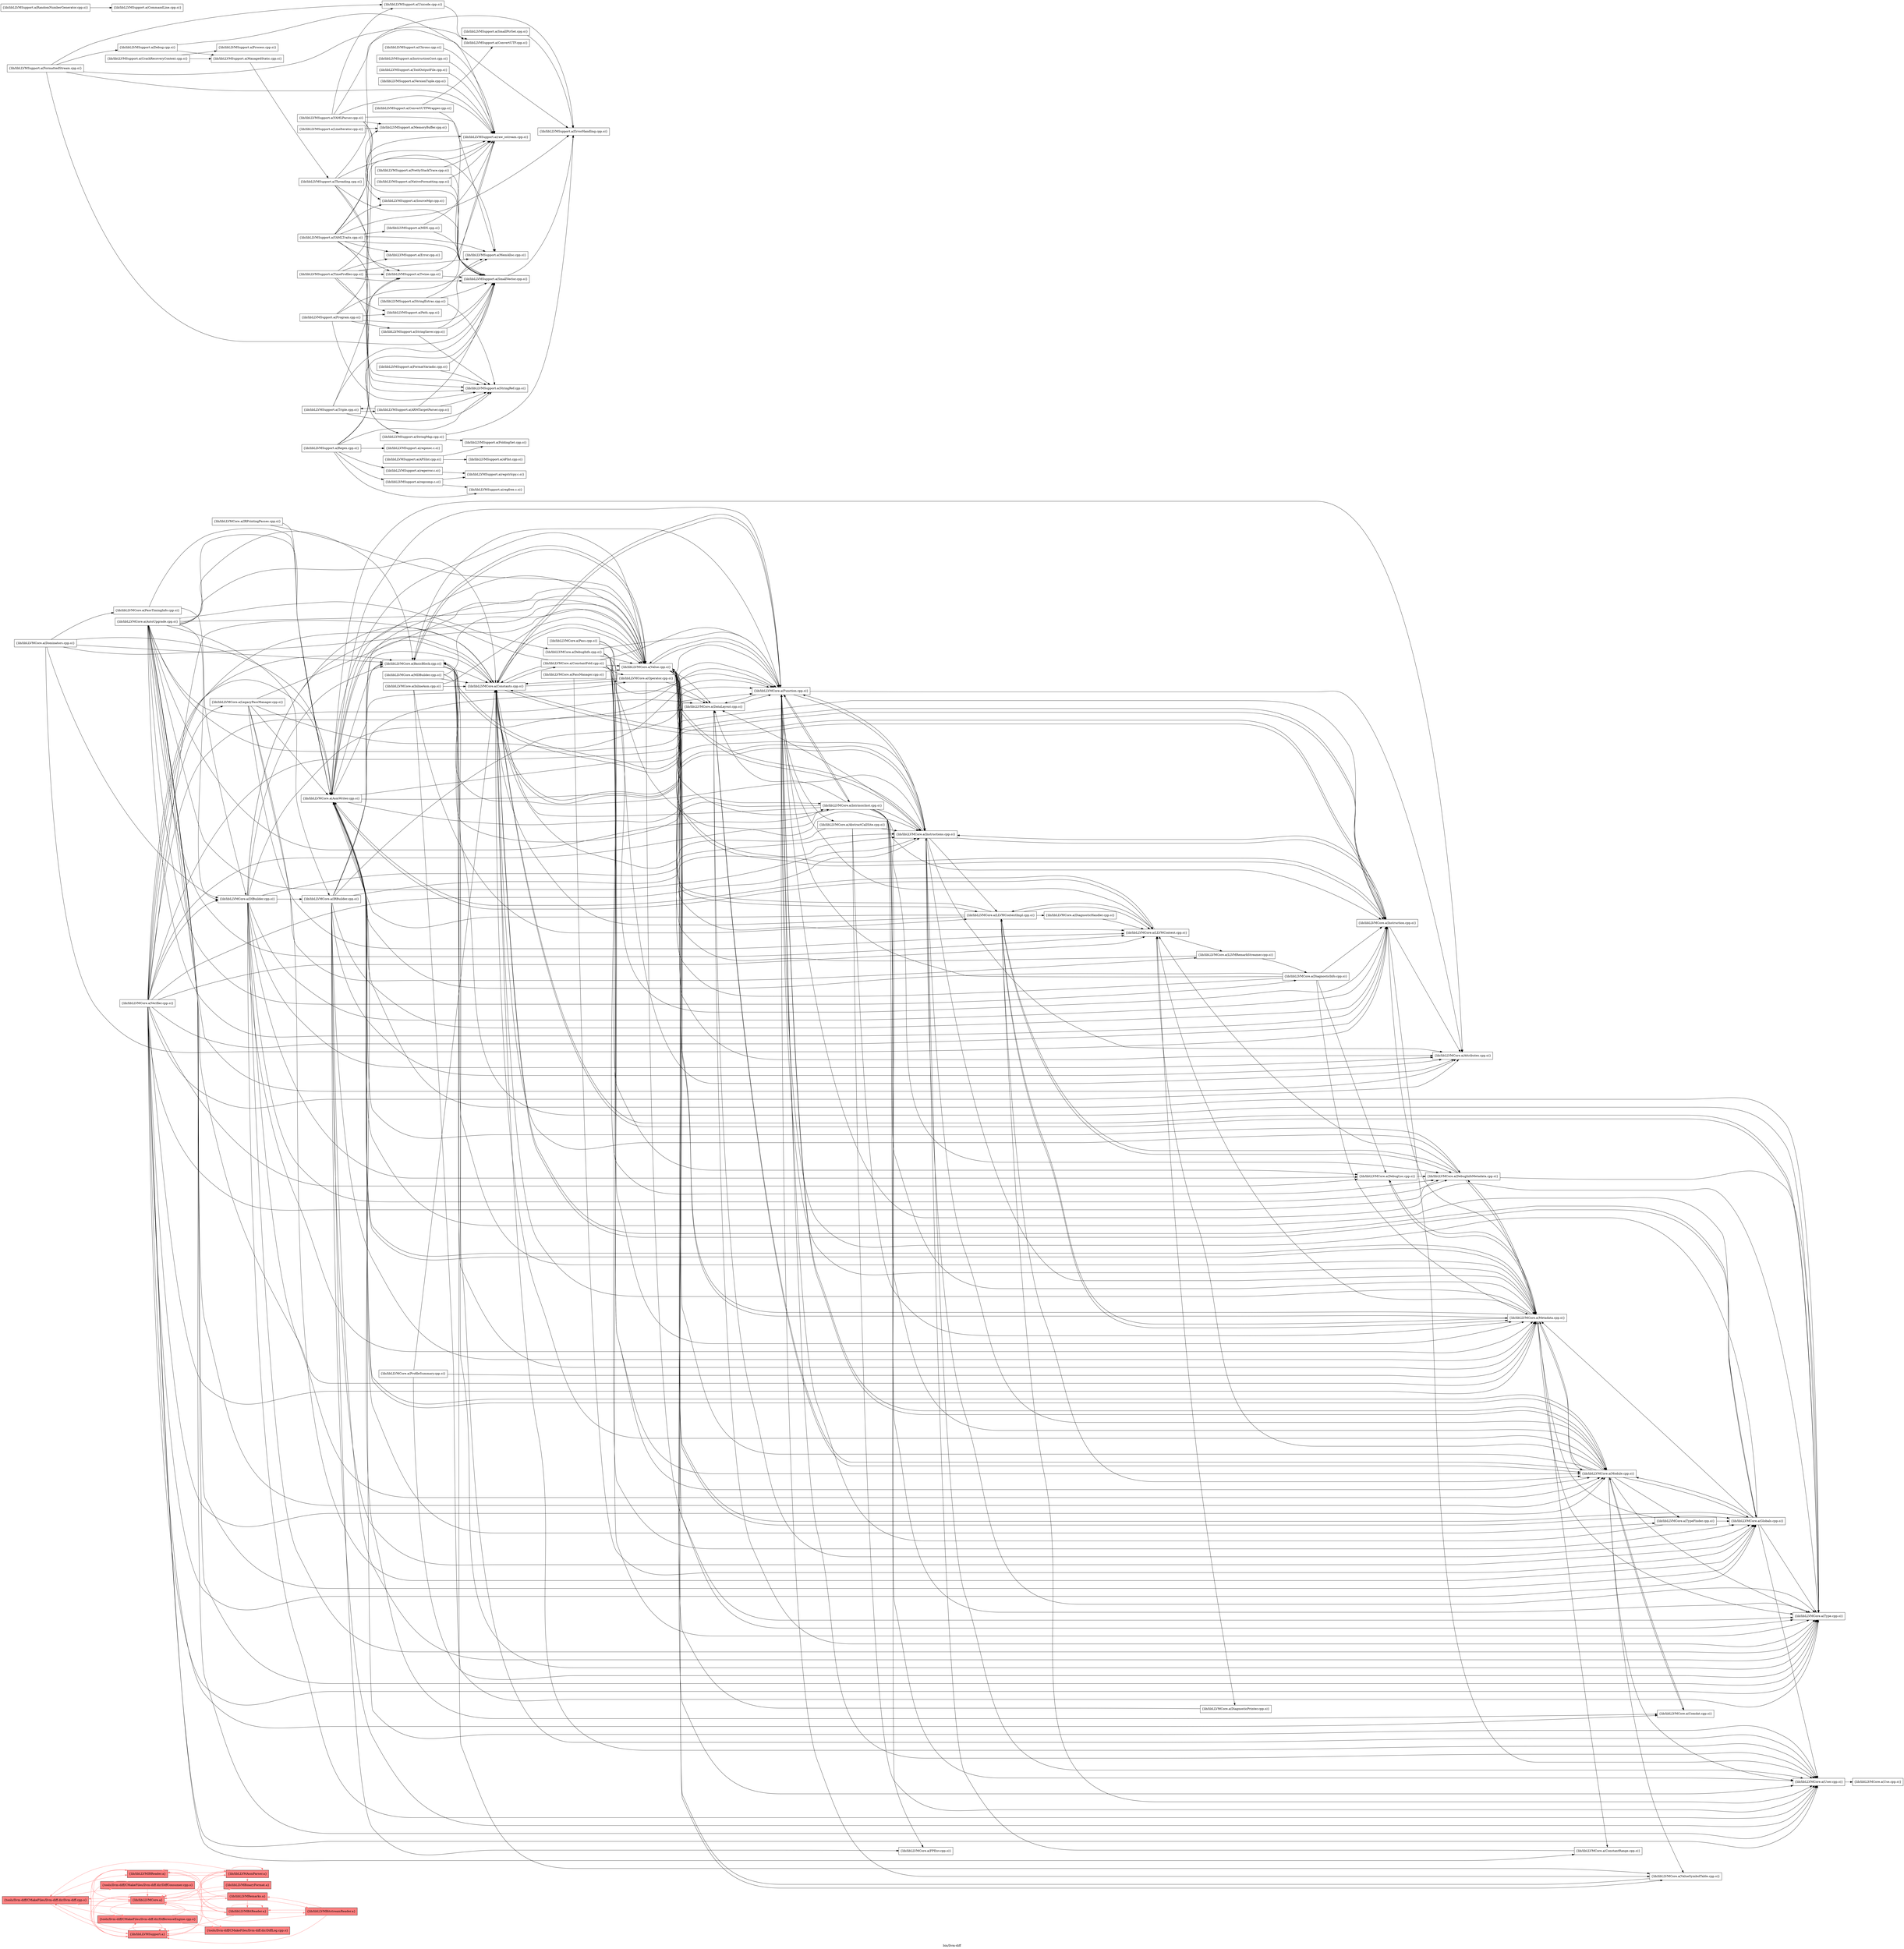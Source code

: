 digraph "bin/llvm-diff" {
	label="bin/llvm-diff";
	rankdir="LR"
	{ rank=same; Node0x56246b849eb8;  }
	{ rank=same; Node0x56246b84cf78; Node0x56246b84d388; Node0x56246b84b8f8; Node0x56246b84ab88; Node0x56246b84b0d8;  }
	{ rank=same; Node0x56246b84d6f8; Node0x56246b849b98; Node0x56246b848c48; Node0x56246b84a188; Node0x56246b84a4f8;  }

	Node0x56246b849eb8 [shape=record,shape=box,style=filled,fillcolor="1.000000 0.5 1",group=1,label="{tools/llvm-diff/CMakeFiles/llvm-diff.dir/llvm-diff.cpp.o}"];
	Node0x56246b849eb8 -> Node0x56246b84cf78[color="1.000000 0.5 1"];
	Node0x56246b849eb8 -> Node0x56246b84d388[color="1.000000 0.5 1"];
	Node0x56246b849eb8 -> Node0x56246b84b8f8[color="1.000000 0.5 1"];
	Node0x56246b849eb8 -> Node0x56246b84ab88[color="1.000000 0.5 1"];
	Node0x56246b849eb8 -> Node0x56246b84b0d8[color="1.000000 0.5 1"];
	Node0x56246b84cf78 [shape=record,shape=box,style=filled,fillcolor="1.000000 0.5 1",group=1,label="{tools/llvm-diff/CMakeFiles/llvm-diff.dir/DiffConsumer.cpp.o}"];
	Node0x56246b84cf78 -> Node0x56246b84d6f8[color="1.000000 0.5 1"];
	Node0x56246b84cf78 -> Node0x56246b84b8f8[color="1.000000 0.5 1"];
	Node0x56246b84cf78 -> Node0x56246b84b0d8[color="1.000000 0.5 1"];
	Node0x56246b84d388 [shape=record,shape=box,style=filled,fillcolor="1.000000 0.5 1",group=1,label="{tools/llvm-diff/CMakeFiles/llvm-diff.dir/DifferenceEngine.cpp.o}"];
	Node0x56246b84d388 -> Node0x56246b84d6f8[color="1.000000 0.5 1"];
	Node0x56246b84d388 -> Node0x56246b84b8f8[color="1.000000 0.5 1"];
	Node0x56246b84d388 -> Node0x56246b84b0d8[color="1.000000 0.5 1"];
	Node0x56246b84b8f8 [shape=record,shape=box,style=filled,fillcolor="1.000000 0.5 1",group=1,label="{lib/libLLVMCore.a}"];
	Node0x56246b84b8f8 -> Node0x56246b84b0d8[color="1.000000 0.5 1"];
	Node0x56246b84b8f8 -> Node0x56246b849b98[color="1.000000 0.5 1"];
	Node0x56246b84b8f8 -> Node0x56246b84d388[color="1.000000 0.5 1"];
	Node0x56246b84b8f8 -> Node0x56246b84b8f8[color="1.000000 0.5 1"];
	Node0x56246b84b8f8 -> Node0x56246b848c48[color="1.000000 0.5 1"];
	Node0x56246b84b8f8 -> Node0x56246b849eb8[color="1.000000 0.5 1"];
	Node0x56246b84b8f8 -> Node0x56246b84a188[color="1.000000 0.5 1"];
	Node0x56246b84ab88 [shape=record,shape=box,style=filled,fillcolor="1.000000 0.5 1",group=1,label="{lib/libLLVMIRReader.a}"];
	Node0x56246b84ab88 -> Node0x56246b84b8f8[color="1.000000 0.5 1"];
	Node0x56246b84ab88 -> Node0x56246b84b0d8[color="1.000000 0.5 1"];
	Node0x56246b84ab88 -> Node0x56246b84a188[color="1.000000 0.5 1"];
	Node0x56246b84ab88 -> Node0x56246b84a4f8[color="1.000000 0.5 1"];
	Node0x56246b84b0d8 [shape=record,shape=box,style=filled,fillcolor="1.000000 0.5 1",group=1,label="{lib/libLLVMSupport.a}"];
	Node0x56246b84b0d8 -> Node0x56246b84b8f8[color="1.000000 0.5 1"];
	Node0x56246b84b0d8 -> Node0x56246b84b0d8[color="1.000000 0.5 1"];
	Node0x56246b84b0d8 -> Node0x56246b849eb8[color="1.000000 0.5 1"];
	Node0x56246b84b0d8 -> Node0x56246b84ab88[color="1.000000 0.5 1"];
	Node0x56246b84b0d8 -> Node0x56246b84d388[color="1.000000 0.5 1"];
	Node0x56246b84d6f8 [shape=record,shape=box,style=filled,fillcolor="1.000000 0.5 1",group=1,label="{tools/llvm-diff/CMakeFiles/llvm-diff.dir/DiffLog.cpp.o}"];
	Node0x56246b84d6f8 -> Node0x56246b84b0d8[color="1.000000 0.5 1"];
	Node0x56246b84c258 [shape=record,shape=box,group=0,label="{lib/libLLVMCore.a(AsmWriter.cpp.o)}"];
	Node0x56246b84c258 -> Node0x56246b84a1d8;
	Node0x56246b84c258 -> Node0x56246b84d6a8;
	Node0x56246b84c258 -> Node0x56246b84d478;
	Node0x56246b84c258 -> Node0x56246b849c38;
	Node0x56246b84c258 -> Node0x56246b849fa8;
	Node0x56246b84c258 -> Node0x56246b84acc8;
	Node0x56246b84c258 -> Node0x56246b84c118;
	Node0x56246b84c258 -> Node0x56246b84cd98;
	Node0x56246b84c258 -> Node0x56246b84cde8;
	Node0x56246b84c258 -> Node0x56246b84cbb8;
	Node0x56246b84c258 -> Node0x56246b8490f8;
	Node0x56246b84c258 -> Node0x56246b84b948;
	Node0x56246b84c258 -> Node0x56246b84b718;
	Node0x56246b84c258 -> Node0x56246b84a598;
	Node0x56246b84c258 -> Node0x56246b8491e8;
	Node0x56246b84c258 -> Node0x56246b84d9c8;
	Node0x56246b84c258 -> Node0x56246b84c1b8;
	Node0x56246b84c258 -> Node0x56246b84c488;
	Node0x56246b84a1d8 [shape=record,shape=box,group=0,label="{lib/libLLVMCore.a(Attributes.cpp.o)}"];
	Node0x56246b84d6a8 [shape=record,shape=box,group=0,label="{lib/libLLVMCore.a(BasicBlock.cpp.o)}"];
	Node0x56246b84d6a8 -> Node0x56246b849c38;
	Node0x56246b84d6a8 -> Node0x56246b84cd98;
	Node0x56246b84d6a8 -> Node0x56246b84b948;
	Node0x56246b84d6a8 -> Node0x56246b8491e8;
	Node0x56246b84d6a8 -> Node0x56246b84c1b8;
	Node0x56246b84d6a8 -> Node0x56246b84c488;
	Node0x56246b84d6a8 -> Node0x56246b849ff8;
	Node0x56246b84d478 [shape=record,shape=box,group=0,label="{lib/libLLVMCore.a(Comdat.cpp.o)}"];
	Node0x56246b84d478 -> Node0x56246b84b718;
	Node0x56246b849c38 [shape=record,shape=box,group=0,label="{lib/libLLVMCore.a(Constants.cpp.o)}"];
	Node0x56246b849c38 -> Node0x56246b84c258;
	Node0x56246b849c38 -> Node0x56246b84a778;
	Node0x56246b849c38 -> Node0x56246b84acc8;
	Node0x56246b849c38 -> Node0x56246b84c118;
	Node0x56246b849c38 -> Node0x56246b84cd98;
	Node0x56246b849c38 -> Node0x56246b84cde8;
	Node0x56246b849c38 -> Node0x56246b84a598;
	Node0x56246b849c38 -> Node0x56246b8491e8;
	Node0x56246b849c38 -> Node0x56246b84c1b8;
	Node0x56246b849c38 -> Node0x56246b84c488;
	Node0x56246b849fa8 [shape=record,shape=box,group=0,label="{lib/libLLVMCore.a(DebugInfoMetadata.cpp.o)}"];
	Node0x56246b849fa8 -> Node0x56246b849c38;
	Node0x56246b849fa8 -> Node0x56246b8490f8;
	Node0x56246b849fa8 -> Node0x56246b84d8d8;
	Node0x56246b849fa8 -> Node0x56246b84b948;
	Node0x56246b849fa8 -> Node0x56246b8491e8;
	Node0x56246b84acc8 [shape=record,shape=box,group=0,label="{lib/libLLVMCore.a(Function.cpp.o)}"];
	Node0x56246b84acc8 -> Node0x56246b84a1d8;
	Node0x56246b84acc8 -> Node0x56246b84d6a8;
	Node0x56246b84acc8 -> Node0x56246b849c38;
	Node0x56246b84acc8 -> Node0x56246b84b9e8;
	Node0x56246b84acc8 -> Node0x56246b84b498;
	Node0x56246b84acc8 -> Node0x56246b84cde8;
	Node0x56246b84acc8 -> Node0x56246b84cbb8;
	Node0x56246b84acc8 -> Node0x56246b8490f8;
	Node0x56246b84acc8 -> Node0x56246b84b948;
	Node0x56246b84acc8 -> Node0x56246b84b718;
	Node0x56246b84acc8 -> Node0x56246b8491e8;
	Node0x56246b84acc8 -> Node0x56246b84c1b8;
	Node0x56246b84acc8 -> Node0x56246b84c488;
	Node0x56246b84acc8 -> Node0x56246b849ff8;
	Node0x56246b84c118 [shape=record,shape=box,group=0,label="{lib/libLLVMCore.a(Globals.cpp.o)}"];
	Node0x56246b84c118 -> Node0x56246b849c38;
	Node0x56246b84c118 -> Node0x56246b84acc8;
	Node0x56246b84c118 -> Node0x56246b84b948;
	Node0x56246b84c118 -> Node0x56246b84b718;
	Node0x56246b84c118 -> Node0x56246b8491e8;
	Node0x56246b84c118 -> Node0x56246b84c1b8;
	Node0x56246b84c118 -> Node0x56246b84c488;
	Node0x56246b84cd98 [shape=record,shape=box,group=0,label="{lib/libLLVMCore.a(Instruction.cpp.o)}"];
	Node0x56246b84cd98 -> Node0x56246b84a1d8;
	Node0x56246b84cd98 -> Node0x56246b84d6a8;
	Node0x56246b84cd98 -> Node0x56246b849c38;
	Node0x56246b84cd98 -> Node0x56246b84cde8;
	Node0x56246b84cd98 -> Node0x56246b84b948;
	Node0x56246b84cd98 -> Node0x56246b84c1b8;
	Node0x56246b84cd98 -> Node0x56246b84c488;
	Node0x56246b84cde8 [shape=record,shape=box,group=0,label="{lib/libLLVMCore.a(Instructions.cpp.o)}"];
	Node0x56246b84cde8 -> Node0x56246b84a1d8;
	Node0x56246b84cde8 -> Node0x56246b84d6a8;
	Node0x56246b84cde8 -> Node0x56246b849c38;
	Node0x56246b84cde8 -> Node0x56246b84acc8;
	Node0x56246b84cde8 -> Node0x56246b84b9e8;
	Node0x56246b84cde8 -> Node0x56246b84cd98;
	Node0x56246b84cde8 -> Node0x56246b84d8d8;
	Node0x56246b84cde8 -> Node0x56246b84b948;
	Node0x56246b84cde8 -> Node0x56246b84b718;
	Node0x56246b84cde8 -> Node0x56246b8491e8;
	Node0x56246b84cde8 -> Node0x56246b84c1b8;
	Node0x56246b84cde8 -> Node0x56246b84c488;
	Node0x56246b84cbb8 [shape=record,shape=box,group=0,label="{lib/libLLVMCore.a(IntrinsicInst.cpp.o)}"];
	Node0x56246b84cbb8 -> Node0x56246b84d6a8;
	Node0x56246b84cbb8 -> Node0x56246b849c38;
	Node0x56246b84cbb8 -> Node0x56246b849fa8;
	Node0x56246b84cbb8 -> Node0x56246b84acc8;
	Node0x56246b84cbb8 -> Node0x56246b84b9e8;
	Node0x56246b84cbb8 -> Node0x56246b84cd98;
	Node0x56246b84cbb8 -> Node0x56246b84cde8;
	Node0x56246b84cbb8 -> Node0x56246b849878;
	Node0x56246b84cbb8 -> Node0x56246b84b948;
	Node0x56246b84cbb8 -> Node0x56246b84b718;
	Node0x56246b84cbb8 -> Node0x56246b8491e8;
	Node0x56246b84cbb8 -> Node0x56246b84c1b8;
	Node0x56246b84cbb8 -> Node0x56246b84c488;
	Node0x56246b8490f8 [shape=record,shape=box,group=0,label="{lib/libLLVMCore.a(LLVMContext.cpp.o)}"];
	Node0x56246b8490f8 -> Node0x56246b84c258;
	Node0x56246b8490f8 -> Node0x56246b848d88;
	Node0x56246b8490f8 -> Node0x56246b84d8d8;
	Node0x56246b8490f8 -> Node0x56246b84c848;
	Node0x56246b84b948 [shape=record,shape=box,group=0,label="{lib/libLLVMCore.a(Metadata.cpp.o)}"];
	Node0x56246b84b948 -> Node0x56246b84c258;
	Node0x56246b84b948 -> Node0x56246b848fb8;
	Node0x56246b84b948 -> Node0x56246b849c38;
	Node0x56246b84b948 -> Node0x56246b849fa8;
	Node0x56246b84b948 -> Node0x56246b8490f8;
	Node0x56246b84b948 -> Node0x56246b84a688;
	Node0x56246b84b948 -> Node0x56246b84d8d8;
	Node0x56246b84b948 -> Node0x56246b84b718;
	Node0x56246b84b948 -> Node0x56246b8491e8;
	Node0x56246b84b948 -> Node0x56246b84c488;
	Node0x56246b84b718 [shape=record,shape=box,group=0,label="{lib/libLLVMCore.a(Module.cpp.o)}"];
	Node0x56246b84b718 -> Node0x56246b84c258;
	Node0x56246b84b718 -> Node0x56246b84d478;
	Node0x56246b84b718 -> Node0x56246b849c38;
	Node0x56246b84b718 -> Node0x56246b84acc8;
	Node0x56246b84b718 -> Node0x56246b84b9e8;
	Node0x56246b84b718 -> Node0x56246b84c118;
	Node0x56246b84b718 -> Node0x56246b8490f8;
	Node0x56246b84b718 -> Node0x56246b84b948;
	Node0x56246b84b718 -> Node0x56246b8491e8;
	Node0x56246b84b718 -> Node0x56246b84d9c8;
	Node0x56246b84b718 -> Node0x56246b84c1b8;
	Node0x56246b84b718 -> Node0x56246b84c488;
	Node0x56246b84b718 -> Node0x56246b849ff8;
	Node0x56246b84a598 [shape=record,shape=box,group=0,label="{lib/libLLVMCore.a(Operator.cpp.o)}"];
	Node0x56246b84a598 -> Node0x56246b849c38;
	Node0x56246b84a598 -> Node0x56246b84acc8;
	Node0x56246b84a598 -> Node0x56246b84b9e8;
	Node0x56246b84a598 -> Node0x56246b8491e8;
	Node0x56246b8491e8 [shape=record,shape=box,group=0,label="{lib/libLLVMCore.a(Type.cpp.o)}"];
	Node0x56246b8491e8 -> Node0x56246b849c38;
	Node0x56246b84d9c8 [shape=record,shape=box,group=0,label="{lib/libLLVMCore.a(TypeFinder.cpp.o)}"];
	Node0x56246b84d9c8 -> Node0x56246b84acc8;
	Node0x56246b84d9c8 -> Node0x56246b84c118;
	Node0x56246b84d9c8 -> Node0x56246b84b948;
	Node0x56246b84c1b8 [shape=record,shape=box,group=0,label="{lib/libLLVMCore.a(User.cpp.o)}"];
	Node0x56246b84c1b8 -> Node0x56246b84b538;
	Node0x56246b84c488 [shape=record,shape=box,group=0,label="{lib/libLLVMCore.a(Value.cpp.o)}"];
	Node0x56246b84c488 -> Node0x56246b84a1d8;
	Node0x56246b84c488 -> Node0x56246b84d6a8;
	Node0x56246b84c488 -> Node0x56246b849c38;
	Node0x56246b84c488 -> Node0x56246b84acc8;
	Node0x56246b84c488 -> Node0x56246b84b9e8;
	Node0x56246b84c488 -> Node0x56246b84c118;
	Node0x56246b84c488 -> Node0x56246b84cd98;
	Node0x56246b84c488 -> Node0x56246b84cde8;
	Node0x56246b84c488 -> Node0x56246b8490f8;
	Node0x56246b84c488 -> Node0x56246b84d8d8;
	Node0x56246b84c488 -> Node0x56246b84b948;
	Node0x56246b84c488 -> Node0x56246b8491e8;
	Node0x56246b84c488 -> Node0x56246b84c1b8;
	Node0x56246b84c488 -> Node0x56246b849ff8;
	Node0x56246b849b98 [shape=record,shape=box,style=filled,fillcolor="1.000000 0.5 1",group=1,label="{lib/libLLVMBinaryFormat.a}"];
	Node0x56246b849b98 -> Node0x56246b84b8f8[color="1.000000 0.5 1"];
	Node0x56246b849ff8 [shape=record,shape=box,group=0,label="{lib/libLLVMCore.a(ValueSymbolTable.cpp.o)}"];
	Node0x56246b849ff8 -> Node0x56246b84c488;
	Node0x56246b848fb8 [shape=record,shape=box,group=0,label="{lib/libLLVMCore.a(ConstantRange.cpp.o)}"];
	Node0x56246b848fb8 -> Node0x56246b84cde8;
	Node0x56246b84a778 [shape=record,shape=box,group=0,label="{lib/libLLVMCore.a(ConstantFold.cpp.o)}"];
	Node0x56246b84a778 -> Node0x56246b84c258;
	Node0x56246b84a778 -> Node0x56246b849c38;
	Node0x56246b84a778 -> Node0x56246b84acc8;
	Node0x56246b84a778 -> Node0x56246b84c118;
	Node0x56246b84a778 -> Node0x56246b84cde8;
	Node0x56246b84a778 -> Node0x56246b84b718;
	Node0x56246b84a778 -> Node0x56246b84a598;
	Node0x56246b84a778 -> Node0x56246b8491e8;
	Node0x56246b84a778 -> Node0x56246b84c488;
	Node0x56246b84d8d8 [shape=record,shape=box,group=0,label="{lib/libLLVMCore.a(LLVMContextImpl.cpp.o)}"];
	Node0x56246b84d8d8 -> Node0x56246b84c258;
	Node0x56246b84d8d8 -> Node0x56246b849c38;
	Node0x56246b84d8d8 -> Node0x56246b849fa8;
	Node0x56246b84d8d8 -> Node0x56246b8490f8;
	Node0x56246b84d8d8 -> Node0x56246b84ce38;
	Node0x56246b84d8d8 -> Node0x56246b84b948;
	Node0x56246b84d8d8 -> Node0x56246b84b718;
	Node0x56246b84d8d8 -> Node0x56246b84c1b8;
	Node0x56246b84d8d8 -> Node0x56246b84c488;
	Node0x56246b84b9e8 [shape=record,shape=box,group=0,label="{lib/libLLVMCore.a(DataLayout.cpp.o)}"];
	Node0x56246b84b9e8 -> Node0x56246b84acc8;
	Node0x56246b84b9e8 -> Node0x56246b84c118;
	Node0x56246b84b9e8 -> Node0x56246b84b718;
	Node0x56246b84b9e8 -> Node0x56246b8491e8;
	Node0x56246b84b498 [shape=record,shape=box,group=0,label="{lib/libLLVMCore.a(AbstractCallSite.cpp.o)}"];
	Node0x56246b84b498 -> Node0x56246b849c38;
	Node0x56246b84b498 -> Node0x56246b84cde8;
	Node0x56246b84b498 -> Node0x56246b84b948;
	Node0x56246b84b498 -> Node0x56246b84c1b8;
	Node0x56246b849878 [shape=record,shape=box,group=0,label="{lib/libLLVMCore.a(FPEnv.cpp.o)}"];
	Node0x56246b848d88 [shape=record,shape=box,group=0,label="{lib/libLLVMCore.a(DiagnosticPrinter.cpp.o)}"];
	Node0x56246b848d88 -> Node0x56246b84c488;
	Node0x56246b84c848 [shape=record,shape=box,group=0,label="{lib/libLLVMCore.a(LLVMRemarkStreamer.cpp.o)}"];
	Node0x56246b84c848 -> Node0x56246b84ad68;
	Node0x56246b84c848 -> Node0x56246b84c488;
	Node0x56246b84ad68 [shape=record,shape=box,group=0,label="{lib/libLLVMCore.a(DiagnosticInfo.cpp.o)}"];
	Node0x56246b84ad68 -> Node0x56246b84c258;
	Node0x56246b84ad68 -> Node0x56246b84acc8;
	Node0x56246b84ad68 -> Node0x56246b84cd98;
	Node0x56246b84ad68 -> Node0x56246b84a688;
	Node0x56246b84ad68 -> Node0x56246b84b948;
	Node0x56246b84ad68 -> Node0x56246b84c488;
	Node0x56246b84a688 [shape=record,shape=box,group=0,label="{lib/libLLVMCore.a(DebugLoc.cpp.o)}"];
	Node0x56246b84a688 -> Node0x56246b849fa8;
	Node0x56246b84a688 -> Node0x56246b84b948;
	Node0x56246b84c528 [shape=record,shape=box,group=0,label="{lib/libLLVMCore.a(DebugInfo.cpp.o)}"];
	Node0x56246b84c528 -> Node0x56246b849fa8;
	Node0x56246b84c528 -> Node0x56246b84acc8;
	Node0x56246b84c528 -> Node0x56246b84cd98;
	Node0x56246b84c528 -> Node0x56246b84a688;
	Node0x56246b84c528 -> Node0x56246b84b948;
	Node0x56246b84c528 -> Node0x56246b84b718;
	Node0x56246b84c528 -> Node0x56246b84c488;
	Node0x56246b84bfd8 [shape=record,shape=box,group=0,label="{lib/libLLVMCore.a(DIBuilder.cpp.o)}"];
	Node0x56246b84bfd8 -> Node0x56246b84a1d8;
	Node0x56246b84bfd8 -> Node0x56246b84d6a8;
	Node0x56246b84bfd8 -> Node0x56246b849c38;
	Node0x56246b84bfd8 -> Node0x56246b849fa8;
	Node0x56246b84bfd8 -> Node0x56246b84acc8;
	Node0x56246b84bfd8 -> Node0x56246b84cd98;
	Node0x56246b84bfd8 -> Node0x56246b84cde8;
	Node0x56246b84bfd8 -> Node0x56246b84a688;
	Node0x56246b84bfd8 -> Node0x56246b84b858;
	Node0x56246b84bfd8 -> Node0x56246b84b948;
	Node0x56246b84bfd8 -> Node0x56246b84b718;
	Node0x56246b84bfd8 -> Node0x56246b8491e8;
	Node0x56246b84bfd8 -> Node0x56246b84c1b8;
	Node0x56246b84bfd8 -> Node0x56246b84c488;
	Node0x56246b84b858 [shape=record,shape=box,group=0,label="{lib/libLLVMCore.a(IRBuilder.cpp.o)}"];
	Node0x56246b84b858 -> Node0x56246b84a1d8;
	Node0x56246b84b858 -> Node0x56246b84d6a8;
	Node0x56246b84b858 -> Node0x56246b849c38;
	Node0x56246b84b858 -> Node0x56246b84acc8;
	Node0x56246b84b858 -> Node0x56246b84b9e8;
	Node0x56246b84b858 -> Node0x56246b84c118;
	Node0x56246b84b858 -> Node0x56246b84cd98;
	Node0x56246b84b858 -> Node0x56246b84cde8;
	Node0x56246b84b858 -> Node0x56246b849878;
	Node0x56246b84b858 -> Node0x56246b84b948;
	Node0x56246b84b858 -> Node0x56246b8491e8;
	Node0x56246b84b858 -> Node0x56246b84c1b8;
	Node0x56246b84b858 -> Node0x56246b84c488;
	Node0x56246b84ce38 [shape=record,shape=box,group=0,label="{lib/libLLVMCore.a(DiagnosticHandler.cpp.o)}"];
	Node0x56246b84ce38 -> Node0x56246b8490f8;
	Node0x56246b848c48 [shape=record,shape=box,style=filled,fillcolor="1.000000 0.5 1",group=1,label="{lib/libLLVMRemarks.a}"];
	Node0x56246b848c48 -> Node0x56246b84b0d8[color="1.000000 0.5 1"];
	Node0x56246b848c48 -> Node0x56246b84b8f8[color="1.000000 0.5 1"];
	Node0x56246b848c48 -> Node0x56246b84a4f8[color="1.000000 0.5 1"];
	Node0x56246b848c48 -> Node0x56246b84ab88[color="1.000000 0.5 1"];
	Node0x56246b848c48 -> Node0x56246b849148[color="1.000000 0.5 1"];
	Node0x56246b84c578 [shape=record,shape=box,group=0,label="{lib/libLLVMCore.a(MDBuilder.cpp.o)}"];
	Node0x56246b84c578 -> Node0x56246b849c38;
	Node0x56246b84c578 -> Node0x56246b84b948;
	Node0x56246b84c578 -> Node0x56246b8491e8;
	Node0x56246b84c578 -> Node0x56246b84c488;
	Node0x56246b849648 [shape=record,shape=box,group=0,label="{lib/libLLVMCore.a(ProfileSummary.cpp.o)}"];
	Node0x56246b849648 -> Node0x56246b849c38;
	Node0x56246b849648 -> Node0x56246b84b948;
	Node0x56246b849648 -> Node0x56246b8491e8;
	Node0x56246b84b538 [shape=record,shape=box,group=0,label="{lib/libLLVMCore.a(Use.cpp.o)}"];
	Node0x56246b84a188 [shape=record,shape=box,style=filled,fillcolor="1.000000 0.5 1",group=1,label="{lib/libLLVMAsmParser.a}"];
	Node0x56246b84a188 -> Node0x56246b84b8f8[color="1.000000 0.5 1"];
	Node0x56246b84a188 -> Node0x56246b84ab88[color="1.000000 0.5 1"];
	Node0x56246b84a188 -> Node0x56246b84b0d8[color="1.000000 0.5 1"];
	Node0x56246b84a188 -> Node0x56246b84a188[color="1.000000 0.5 1"];
	Node0x56246b84a188 -> Node0x56246b849eb8[color="1.000000 0.5 1"];
	Node0x56246b84a188 -> Node0x56246b849b98[color="1.000000 0.5 1"];
	Node0x56246b84a4f8 [shape=record,shape=box,style=filled,fillcolor="1.000000 0.5 1",group=1,label="{lib/libLLVMBitReader.a}"];
	Node0x56246b84a4f8 -> Node0x56246b849eb8[color="1.000000 0.5 1"];
	Node0x56246b84a4f8 -> Node0x56246b84b8f8[color="1.000000 0.5 1"];
	Node0x56246b84a4f8 -> Node0x56246b84ab88[color="1.000000 0.5 1"];
	Node0x56246b84a4f8 -> Node0x56246b84b0d8[color="1.000000 0.5 1"];
	Node0x56246b84a4f8 -> Node0x56246b84a188[color="1.000000 0.5 1"];
	Node0x56246b84a4f8 -> Node0x56246b84a4f8[color="1.000000 0.5 1"];
	Node0x56246b84a4f8 -> Node0x56246b849148[color="1.000000 0.5 1"];
	Node0x56246b84ae58 [shape=record,shape=box,group=0,label="{lib/libLLVMCore.a(PassTimingInfo.cpp.o)}"];
	Node0x56246b84ae58 -> Node0x56246b84c258;
	Node0x56246b84ae58 -> Node0x56246b84bfd8;
	Node0x56246b849f58 [shape=record,shape=box,group=0,label="{lib/libLLVMCore.a(Pass.cpp.o)}"];
	Node0x56246b849f58 -> Node0x56246b84a1d8;
	Node0x56246b849f58 -> Node0x56246b84acc8;
	Node0x56246b849f58 -> Node0x56246b84c488;
	Node0x56246b84ced8 [shape=record,shape=box,group=0,label="{lib/libLLVMCore.a(IRPrintingPasses.cpp.o)}"];
	Node0x56246b84ced8 -> Node0x56246b84c258;
	Node0x56246b84ced8 -> Node0x56246b84c488;
	Node0x56246b84a228 [shape=record,shape=box,group=0,label="{lib/libLLVMCore.a(PassManager.cpp.o)}"];
	Node0x56246b84a228 -> Node0x56246b84c118;
	Node0x56246b84a228 -> Node0x56246b84c488;
	Node0x56246b849698 [shape=record,shape=box,group=0,label="{lib/libLLVMCore.a(LegacyPassManager.cpp.o)}"];
	Node0x56246b849698 -> Node0x56246b84c258;
	Node0x56246b849698 -> Node0x56246b84acc8;
	Node0x56246b849698 -> Node0x56246b84c118;
	Node0x56246b849698 -> Node0x56246b8490f8;
	Node0x56246b849698 -> Node0x56246b84c848;
	Node0x56246b849698 -> Node0x56246b84c488;
	Node0x56246b84ca78 [shape=record,shape=box,group=0,label="{lib/libLLVMSupport.a(Chrono.cpp.o)}"];
	Node0x56246b84ca78 -> Node0x56246b849058;
	Node0x56246b849058 [shape=record,shape=box,group=0,label="{lib/libLLVMSupport.a(raw_ostream.cpp.o)}"];
	Node0x56246b84bee8 [shape=record,shape=box,group=0,label="{lib/libLLVMSupport.a(ConvertUTFWrapper.cpp.o)}"];
	Node0x56246b84bee8 -> Node0x56246b84b808;
	Node0x56246b84bee8 -> Node0x56246b84b1c8;
	Node0x56246b84b808 [shape=record,shape=box,group=0,label="{lib/libLLVMSupport.a(ConvertUTF.cpp.o)}"];
	Node0x56246b84b1c8 [shape=record,shape=box,group=0,label="{lib/libLLVMSupport.a(SmallVector.cpp.o)}"];
	Node0x56246b84b1c8 -> Node0x56246b84a048;
	Node0x56246b84aea8 [shape=record,shape=box,group=0,label="{lib/libLLVMSupport.a(Debug.cpp.o)}"];
	Node0x56246b84aea8 -> Node0x56246b84cf28;
	Node0x56246b84aea8 -> Node0x56246b849058;
	Node0x56246b84cf28 [shape=record,shape=box,group=0,label="{lib/libLLVMSupport.a(ManagedStatic.cpp.o)}"];
	Node0x56246b84cf28 -> Node0x56246b84a908;
	Node0x56246b849be8 [shape=record,shape=box,group=0,label="{lib/libLLVMSupport.a(FormattedStream.cpp.o)}"];
	Node0x56246b849be8 -> Node0x56246b84b808;
	Node0x56246b849be8 -> Node0x56246b84aea8;
	Node0x56246b849be8 -> Node0x56246b84b1c8;
	Node0x56246b849be8 -> Node0x56246b84b178;
	Node0x56246b849be8 -> Node0x56246b849058;
	Node0x56246b84b178 [shape=record,shape=box,group=0,label="{lib/libLLVMSupport.a(Unicode.cpp.o)}"];
	Node0x56246b84b178 -> Node0x56246b84b808;
	Node0x56246b849418 [shape=record,shape=box,group=0,label="{lib/libLLVMSupport.a(FormatVariadic.cpp.o)}"];
	Node0x56246b849418 -> Node0x56246b84b1c8;
	Node0x56246b849418 -> Node0x56246b84cb68;
	Node0x56246b84cb68 [shape=record,shape=box,group=0,label="{lib/libLLVMSupport.a(StringRef.cpp.o)}"];
	Node0x56246b84d748 [shape=record,shape=box,group=0,label="{lib/libLLVMSupport.a(InstructionCost.cpp.o)}"];
	Node0x56246b84d748 -> Node0x56246b849058;
	Node0x56246b84a908 [shape=record,shape=box,group=0,label="{lib/libLLVMSupport.a(Threading.cpp.o)}"];
	Node0x56246b84a908 -> Node0x56246b84a048;
	Node0x56246b84a908 -> Node0x56246b84be48;
	Node0x56246b84a908 -> Node0x56246b84b1c8;
	Node0x56246b84a908 -> Node0x56246b84cb68;
	Node0x56246b84a908 -> Node0x56246b84a2c8;
	Node0x56246b84ba38 [shape=record,shape=box,group=0,label="{lib/libLLVMSupport.a(MD5.cpp.o)}"];
	Node0x56246b84ba38 -> Node0x56246b84b1c8;
	Node0x56246b84ba38 -> Node0x56246b849058;
	Node0x56246b84a9f8 [shape=record,shape=box,group=0,label="{lib/libLLVMSupport.a(NativeFormatting.cpp.o)}"];
	Node0x56246b84a9f8 -> Node0x56246b84b1c8;
	Node0x56246b84a9f8 -> Node0x56246b849058;
	Node0x56246b849238 [shape=record,shape=box,group=0,label="{lib/libLLVMSupport.a(PrettyStackTrace.cpp.o)}"];
	Node0x56246b849238 -> Node0x56246b84b1c8;
	Node0x56246b849238 -> Node0x56246b849058;
	Node0x56246b849f08 [shape=record,shape=box,group=0,label="{lib/libLLVMSupport.a(RandomNumberGenerator.cpp.o)}"];
	Node0x56246b849f08 -> Node0x56246b84c6b8;
	Node0x56246b84c6b8 [shape=record,shape=box,group=0,label="{lib/libLLVMSupport.a(CommandLine.cpp.o)}"];
	Node0x56246b8498c8 [shape=record,shape=box,group=0,label="{lib/libLLVMSupport.a(Regex.cpp.o)}"];
	Node0x56246b8498c8 -> Node0x56246b84b1c8;
	Node0x56246b8498c8 -> Node0x56246b84cb68;
	Node0x56246b8498c8 -> Node0x56246b84a2c8;
	Node0x56246b8498c8 -> Node0x56246b849288;
	Node0x56246b8498c8 -> Node0x56246b849e68;
	Node0x56246b8498c8 -> Node0x56246b84a278;
	Node0x56246b8498c8 -> Node0x56246b84a548;
	Node0x56246b84a2c8 [shape=record,shape=box,group=0,label="{lib/libLLVMSupport.a(Twine.cpp.o)}"];
	Node0x56246b84a2c8 -> Node0x56246b84b1c8;
	Node0x56246b84a2c8 -> Node0x56246b849058;
	Node0x56246b849288 [shape=record,shape=box,group=0,label="{lib/libLLVMSupport.a(regcomp.c.o)}"];
	Node0x56246b849288 -> Node0x56246b84a548;
	Node0x56246b849288 -> Node0x56246b84b268;
	Node0x56246b849e68 [shape=record,shape=box,group=0,label="{lib/libLLVMSupport.a(regerror.c.o)}"];
	Node0x56246b849e68 -> Node0x56246b84b268;
	Node0x56246b84a278 [shape=record,shape=box,group=0,label="{lib/libLLVMSupport.a(regexec.c.o)}"];
	Node0x56246b84a548 [shape=record,shape=box,group=0,label="{lib/libLLVMSupport.a(regfree.c.o)}"];
	Node0x56246b84a4a8 [shape=record,shape=box,group=0,label="{lib/libLLVMSupport.a(SmallPtrSet.cpp.o)}"];
	Node0x56246b84a4a8 -> Node0x56246b84a048;
	Node0x56246b84a048 [shape=record,shape=box,group=0,label="{lib/libLLVMSupport.a(ErrorHandling.cpp.o)}"];
	Node0x56246b84b768 [shape=record,shape=box,group=0,label="{lib/libLLVMSupport.a(StringExtras.cpp.o)}"];
	Node0x56246b84b768 -> Node0x56246b84b1c8;
	Node0x56246b84b768 -> Node0x56246b84cb68;
	Node0x56246b84b768 -> Node0x56246b849058;
	Node0x56246b84d298 [shape=record,shape=box,group=0,label="{lib/libLLVMSupport.a(StringMap.cpp.o)}"];
	Node0x56246b84d298 -> Node0x56246b84a048;
	Node0x56246b84d298 -> Node0x56246b849828;
	Node0x56246b849828 [shape=record,shape=box,group=0,label="{lib/libLLVMSupport.a(FoldingSet.cpp.o)}"];
	Node0x56246b84da18 [shape=record,shape=box,group=0,label="{lib/libLLVMSupport.a(StringSaver.cpp.o)}"];
	Node0x56246b84da18 -> Node0x56246b84be48;
	Node0x56246b84da18 -> Node0x56246b84b1c8;
	Node0x56246b84da18 -> Node0x56246b84cb68;
	Node0x56246b84be48 [shape=record,shape=box,group=0,label="{lib/libLLVMSupport.a(MemAlloc.cpp.o)}"];
	Node0x56246b849738 [shape=record,shape=box,group=0,label="{lib/libLLVMSupport.a(TimeProfiler.cpp.o)}"];
	Node0x56246b849738 -> Node0x56246b84a958;
	Node0x56246b849738 -> Node0x56246b84be48;
	Node0x56246b849738 -> Node0x56246b84b1c8;
	Node0x56246b849738 -> Node0x56246b84d298;
	Node0x56246b849738 -> Node0x56246b84a2c8;
	Node0x56246b849738 -> Node0x56246b849058;
	Node0x56246b849738 -> Node0x56246b84c438;
	Node0x56246b84a958 [shape=record,shape=box,group=0,label="{lib/libLLVMSupport.a(Error.cpp.o)}"];
	Node0x56246b84c438 [shape=record,shape=box,group=0,label="{lib/libLLVMSupport.a(Path.cpp.o)}"];
	Node0x56246b84bbc8 [shape=record,shape=box,group=0,label="{lib/libLLVMSupport.a(ToolOutputFile.cpp.o)}"];
	Node0x56246b84bbc8 -> Node0x56246b849058;
	Node0x56246b84b998 [shape=record,shape=box,group=0,label="{lib/libLLVMSupport.a(Triple.cpp.o)}"];
	Node0x56246b84b998 -> Node0x56246b84b1c8;
	Node0x56246b84b998 -> Node0x56246b84cb68;
	Node0x56246b84b998 -> Node0x56246b84bf38;
	Node0x56246b84b998 -> Node0x56246b84a2c8;
	Node0x56246b84bf38 [shape=record,shape=box,group=0,label="{lib/libLLVMSupport.a(ARMTargetParser.cpp.o)}"];
	Node0x56246b84bf38 -> Node0x56246b84b1c8;
	Node0x56246b84bf38 -> Node0x56246b84cb68;
	Node0x56246b84bf38 -> Node0x56246b84b998;
	Node0x56246b84d3d8 [shape=record,shape=box,group=0,label="{lib/libLLVMSupport.a(YAMLParser.cpp.o)}"];
	Node0x56246b84d3d8 -> Node0x56246b84a048;
	Node0x56246b84d3d8 -> Node0x56246b84be48;
	Node0x56246b84d3d8 -> Node0x56246b84b7b8;
	Node0x56246b84d3d8 -> Node0x56246b84b1c8;
	Node0x56246b84d3d8 -> Node0x56246b84aa98;
	Node0x56246b84d3d8 -> Node0x56246b84cb68;
	Node0x56246b84d3d8 -> Node0x56246b84b178;
	Node0x56246b84d3d8 -> Node0x56246b849058;
	Node0x56246b84b7b8 [shape=record,shape=box,group=0,label="{lib/libLLVMSupport.a(MemoryBuffer.cpp.o)}"];
	Node0x56246b84aa98 [shape=record,shape=box,group=0,label="{lib/libLLVMSupport.a(SourceMgr.cpp.o)}"];
	Node0x56246b84b268 [shape=record,shape=box,group=0,label="{lib/libLLVMSupport.a(regstrlcpy.c.o)}"];
	Node0x56246b84ba88 [shape=record,shape=box,group=0,label="{lib/libLLVMSupport.a(CrashRecoveryContext.cpp.o)}"];
	Node0x56246b84ba88 -> Node0x56246b84cf28;
	Node0x56246b84ba88 -> Node0x56246b84c0c8;
	Node0x56246b84c0c8 [shape=record,shape=box,group=0,label="{lib/libLLVMSupport.a(Process.cpp.o)}"];
	Node0x56246b84da68 [shape=record,shape=box,group=0,label="{lib/libLLVMSupport.a(Program.cpp.o)}"];
	Node0x56246b84da68 -> Node0x56246b84be48;
	Node0x56246b84da68 -> Node0x56246b84b1c8;
	Node0x56246b84da68 -> Node0x56246b84da18;
	Node0x56246b84da68 -> Node0x56246b84cb68;
	Node0x56246b84da68 -> Node0x56246b849058;
	Node0x56246b84da68 -> Node0x56246b84c438;
	Node0x56246b849d78 [shape=record,shape=box,group=0,label="{lib/libLLVMSupport.a(APSInt.cpp.o)}"];
	Node0x56246b849d78 -> Node0x56246b84d1f8;
	Node0x56246b849d78 -> Node0x56246b849828;
	Node0x56246b84d1f8 [shape=record,shape=box,group=0,label="{lib/libLLVMSupport.a(APInt.cpp.o)}"];
	Node0x56246b84a0e8 [shape=record,shape=box,group=0,label="{lib/libLLVMCore.a(AutoUpgrade.cpp.o)}"];
	Node0x56246b84a0e8 -> Node0x56246b84c258;
	Node0x56246b84a0e8 -> Node0x56246b84a1d8;
	Node0x56246b84a0e8 -> Node0x56246b84d6a8;
	Node0x56246b84a0e8 -> Node0x56246b849c38;
	Node0x56246b84a0e8 -> Node0x56246b84acc8;
	Node0x56246b84a0e8 -> Node0x56246b84b9e8;
	Node0x56246b84a0e8 -> Node0x56246b84c118;
	Node0x56246b84a0e8 -> Node0x56246b84cd98;
	Node0x56246b84a0e8 -> Node0x56246b84cde8;
	Node0x56246b84a0e8 -> Node0x56246b84cbb8;
	Node0x56246b84a0e8 -> Node0x56246b8490f8;
	Node0x56246b84a0e8 -> Node0x56246b84ad68;
	Node0x56246b84a0e8 -> Node0x56246b84c528;
	Node0x56246b84a0e8 -> Node0x56246b84bfd8;
	Node0x56246b84a0e8 -> Node0x56246b84b858;
	Node0x56246b84a0e8 -> Node0x56246b84b948;
	Node0x56246b84a0e8 -> Node0x56246b84b718;
	Node0x56246b84a0e8 -> Node0x56246b8491e8;
	Node0x56246b84a0e8 -> Node0x56246b84c1b8;
	Node0x56246b84a0e8 -> Node0x56246b84c488;
	Node0x56246b849c88 [shape=record,shape=box,group=0,label="{lib/libLLVMCore.a(Verifier.cpp.o)}"];
	Node0x56246b849c88 -> Node0x56246b84c258;
	Node0x56246b849c88 -> Node0x56246b84a1d8;
	Node0x56246b849c88 -> Node0x56246b84d6a8;
	Node0x56246b849c88 -> Node0x56246b84d478;
	Node0x56246b849c88 -> Node0x56246b848fb8;
	Node0x56246b849c88 -> Node0x56246b849c38;
	Node0x56246b849c88 -> Node0x56246b849fa8;
	Node0x56246b849c88 -> Node0x56246b84acc8;
	Node0x56246b849c88 -> Node0x56246b84b9e8;
	Node0x56246b849c88 -> Node0x56246b84c118;
	Node0x56246b849c88 -> Node0x56246b84cd98;
	Node0x56246b849c88 -> Node0x56246b84cde8;
	Node0x56246b849c88 -> Node0x56246b84cbb8;
	Node0x56246b849c88 -> Node0x56246b8490f8;
	Node0x56246b849c88 -> Node0x56246b84a688;
	Node0x56246b849c88 -> Node0x56246b84bfd8;
	Node0x56246b849c88 -> Node0x56246b84b948;
	Node0x56246b849c88 -> Node0x56246b84b718;
	Node0x56246b849c88 -> Node0x56246b8491e8;
	Node0x56246b849c88 -> Node0x56246b84c1b8;
	Node0x56246b849c88 -> Node0x56246b84c488;
	Node0x56246b849c88 -> Node0x56246b849698;
	Node0x56246b8494b8 [shape=record,shape=box,group=0,label="{lib/libLLVMCore.a(Dominators.cpp.o)}"];
	Node0x56246b8494b8 -> Node0x56246b84c258;
	Node0x56246b8494b8 -> Node0x56246b84d6a8;
	Node0x56246b8494b8 -> Node0x56246b84cd98;
	Node0x56246b8494b8 -> Node0x56246b84bfd8;
	Node0x56246b8494b8 -> Node0x56246b84c488;
	Node0x56246b8494b8 -> Node0x56246b84ae58;
	Node0x56246b848dd8 [shape=record,shape=box,group=0,label="{lib/libLLVMCore.a(InlineAsm.cpp.o)}"];
	Node0x56246b848dd8 -> Node0x56246b849c38;
	Node0x56246b848dd8 -> Node0x56246b84d8d8;
	Node0x56246b848dd8 -> Node0x56246b8491e8;
	Node0x56246b848dd8 -> Node0x56246b84c488;
	Node0x56246b849148 [shape=record,shape=box,style=filled,fillcolor="1.000000 0.5 1",group=1,label="{lib/libLLVMBitstreamReader.a}"];
	Node0x56246b849148 -> Node0x56246b84b8f8[color="1.000000 0.5 1"];
	Node0x56246b849148 -> Node0x56246b84b0d8[color="1.000000 0.5 1"];
	Node0x56246b849148 -> Node0x56246b84a4f8[color="1.000000 0.5 1"];
	Node0x56246b849148 -> Node0x56246b848c48[color="1.000000 0.5 1"];
	Node0x56246b84bd58 [shape=record,shape=box,group=0,label="{lib/libLLVMSupport.a(YAMLTraits.cpp.o)}"];
	Node0x56246b84bd58 -> Node0x56246b84a958;
	Node0x56246b84bd58 -> Node0x56246b84a048;
	Node0x56246b84bd58 -> Node0x56246b84be48;
	Node0x56246b84bd58 -> Node0x56246b84b7b8;
	Node0x56246b84bd58 -> Node0x56246b84ba38;
	Node0x56246b84bd58 -> Node0x56246b84b1c8;
	Node0x56246b84bd58 -> Node0x56246b84aa98;
	Node0x56246b84bd58 -> Node0x56246b84d298;
	Node0x56246b84bd58 -> Node0x56246b84cb68;
	Node0x56246b84bd58 -> Node0x56246b84a2c8;
	Node0x56246b84bd58 -> Node0x56246b849058;
	Node0x56246b84c028 [shape=record,shape=box,group=0,label="{lib/libLLVMSupport.a(LineIterator.cpp.o)}"];
	Node0x56246b84c028 -> Node0x56246b84b7b8;
	Node0x56246b84cc58 [shape=record,shape=box,group=0,label="{lib/libLLVMSupport.a(VersionTuple.cpp.o)}"];
	Node0x56246b84cc58 -> Node0x56246b849058;
}
